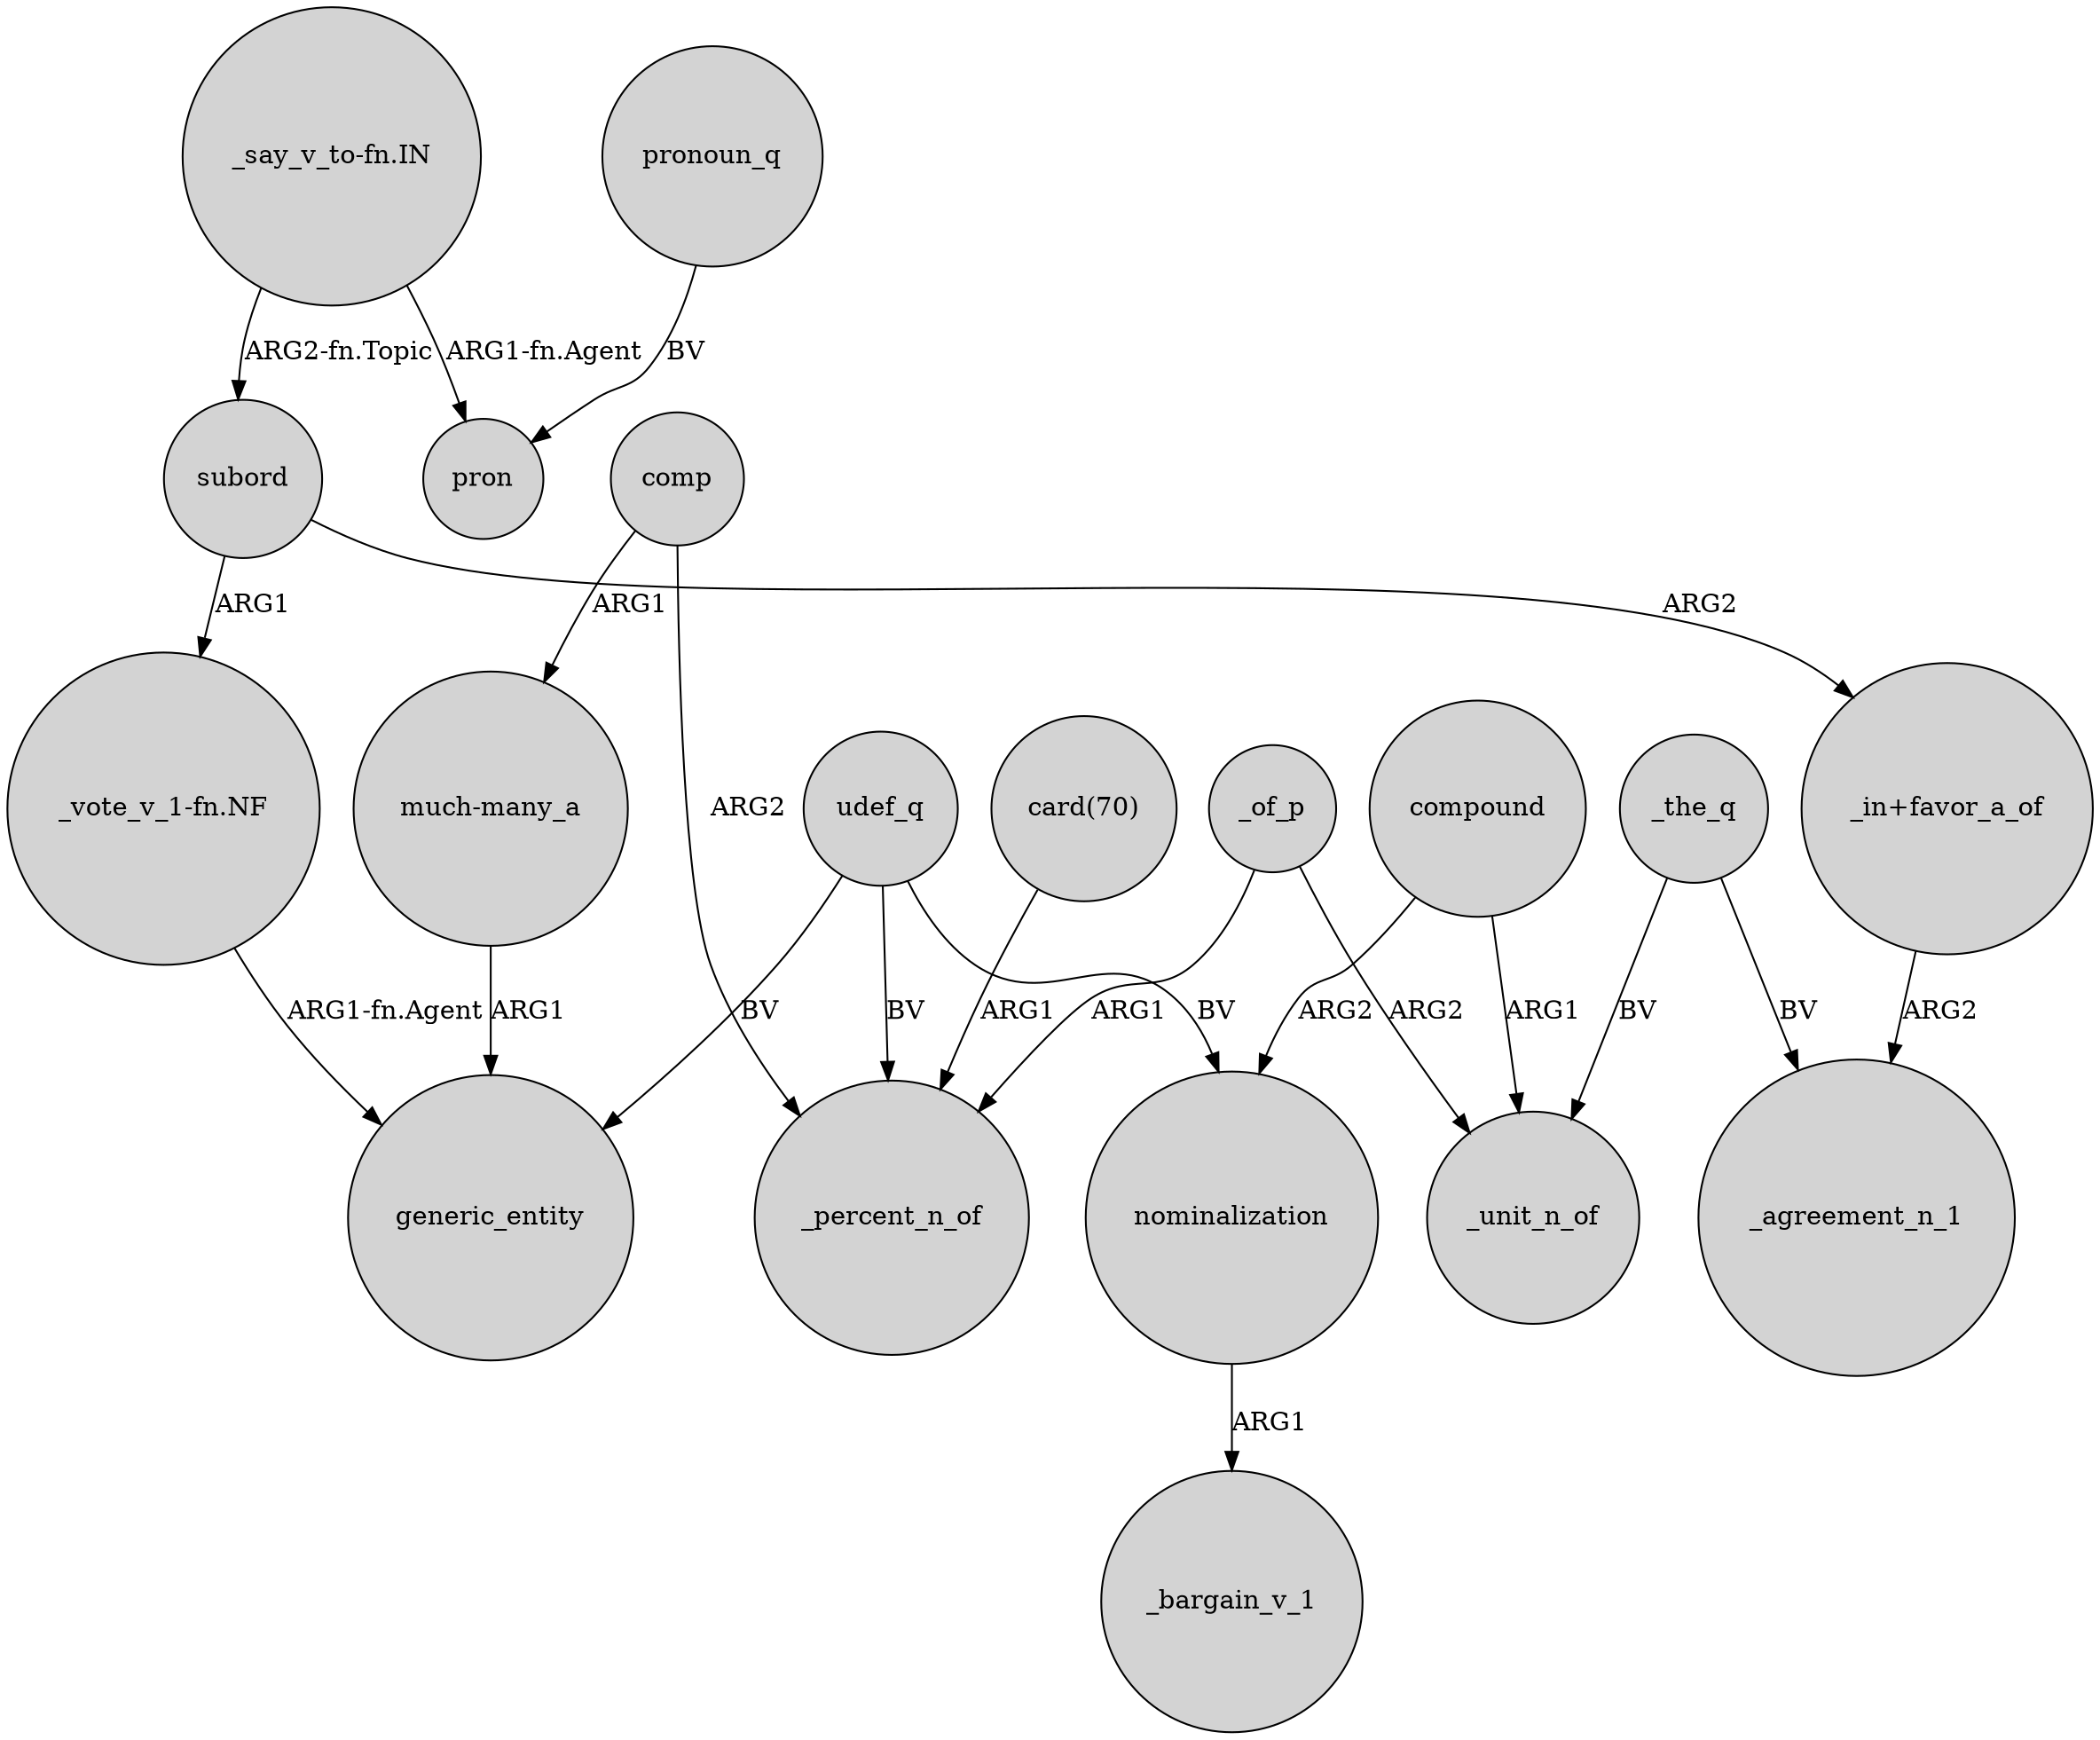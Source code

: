 digraph {
	node [shape=circle style=filled]
	udef_q -> generic_entity [label=BV]
	compound -> _unit_n_of [label=ARG1]
	"much-many_a" -> generic_entity [label=ARG1]
	"_vote_v_1-fn.NF" -> generic_entity [label="ARG1-fn.Agent"]
	comp -> _percent_n_of [label=ARG2]
	_of_p -> _unit_n_of [label=ARG2]
	compound -> nominalization [label=ARG2]
	subord -> "_in+favor_a_of" [label=ARG2]
	subord -> "_vote_v_1-fn.NF" [label=ARG1]
	"_in+favor_a_of" -> _agreement_n_1 [label=ARG2]
	_of_p -> _percent_n_of [label=ARG1]
	nominalization -> _bargain_v_1 [label=ARG1]
	pronoun_q -> pron [label=BV]
	_the_q -> _agreement_n_1 [label=BV]
	comp -> "much-many_a" [label=ARG1]
	"card(70)" -> _percent_n_of [label=ARG1]
	"_say_v_to-fn.IN" -> subord [label="ARG2-fn.Topic"]
	udef_q -> nominalization [label=BV]
	"_say_v_to-fn.IN" -> pron [label="ARG1-fn.Agent"]
	udef_q -> _percent_n_of [label=BV]
	_the_q -> _unit_n_of [label=BV]
}
